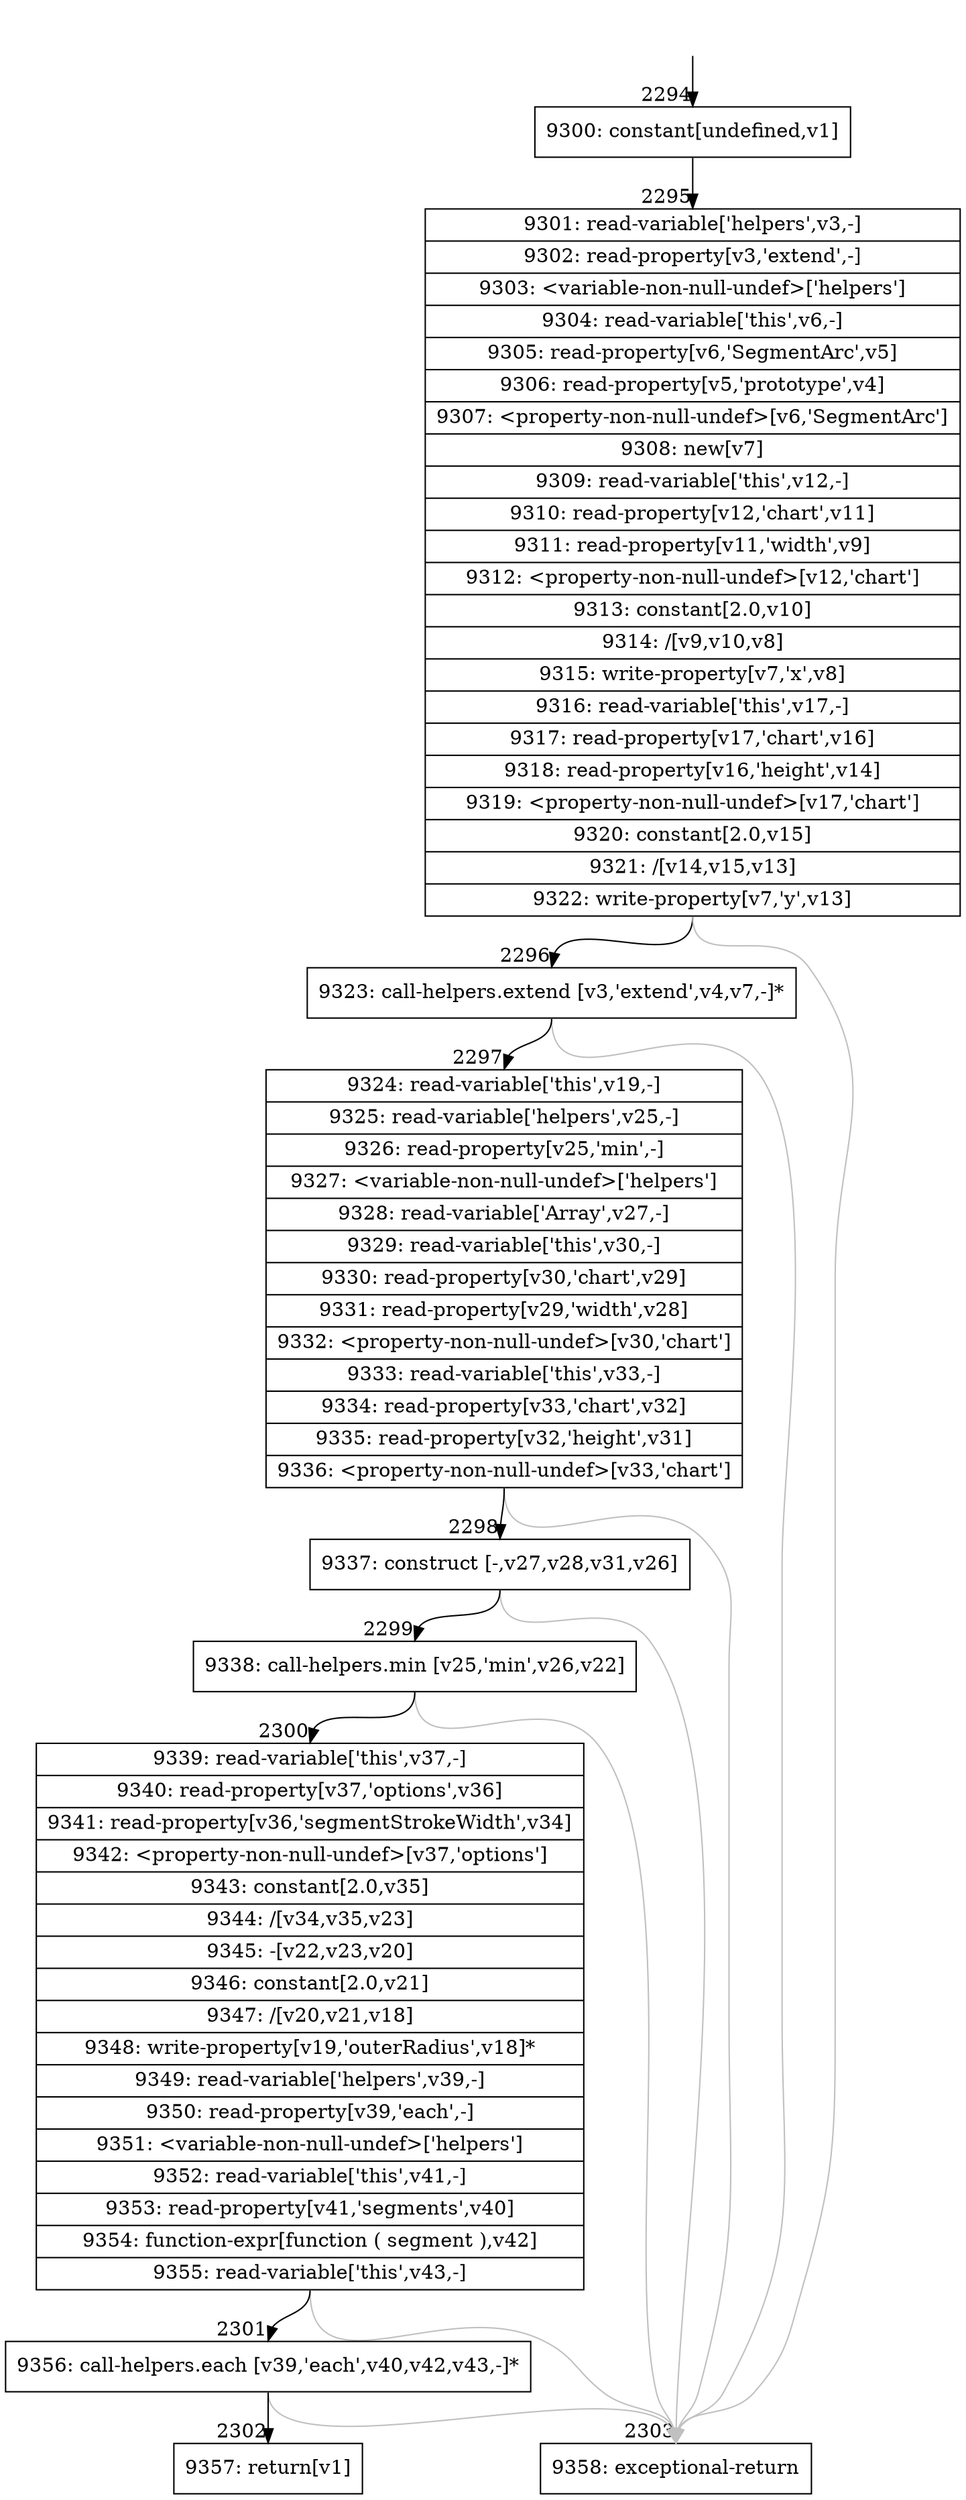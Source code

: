 digraph {
rankdir="TD"
BB_entry212[shape=none,label=""];
BB_entry212 -> BB2294 [tailport=s, headport=n, headlabel="    2294"]
BB2294 [shape=record label="{9300: constant[undefined,v1]}" ] 
BB2294 -> BB2295 [tailport=s, headport=n, headlabel="      2295"]
BB2295 [shape=record label="{9301: read-variable['helpers',v3,-]|9302: read-property[v3,'extend',-]|9303: \<variable-non-null-undef\>['helpers']|9304: read-variable['this',v6,-]|9305: read-property[v6,'SegmentArc',v5]|9306: read-property[v5,'prototype',v4]|9307: \<property-non-null-undef\>[v6,'SegmentArc']|9308: new[v7]|9309: read-variable['this',v12,-]|9310: read-property[v12,'chart',v11]|9311: read-property[v11,'width',v9]|9312: \<property-non-null-undef\>[v12,'chart']|9313: constant[2.0,v10]|9314: /[v9,v10,v8]|9315: write-property[v7,'x',v8]|9316: read-variable['this',v17,-]|9317: read-property[v17,'chart',v16]|9318: read-property[v16,'height',v14]|9319: \<property-non-null-undef\>[v17,'chart']|9320: constant[2.0,v15]|9321: /[v14,v15,v13]|9322: write-property[v7,'y',v13]}" ] 
BB2295 -> BB2296 [tailport=s, headport=n, headlabel="      2296"]
BB2295 -> BB2303 [tailport=s, headport=n, color=gray, headlabel="      2303"]
BB2296 [shape=record label="{9323: call-helpers.extend [v3,'extend',v4,v7,-]*}" ] 
BB2296 -> BB2297 [tailport=s, headport=n, headlabel="      2297"]
BB2296 -> BB2303 [tailport=s, headport=n, color=gray]
BB2297 [shape=record label="{9324: read-variable['this',v19,-]|9325: read-variable['helpers',v25,-]|9326: read-property[v25,'min',-]|9327: \<variable-non-null-undef\>['helpers']|9328: read-variable['Array',v27,-]|9329: read-variable['this',v30,-]|9330: read-property[v30,'chart',v29]|9331: read-property[v29,'width',v28]|9332: \<property-non-null-undef\>[v30,'chart']|9333: read-variable['this',v33,-]|9334: read-property[v33,'chart',v32]|9335: read-property[v32,'height',v31]|9336: \<property-non-null-undef\>[v33,'chart']}" ] 
BB2297 -> BB2298 [tailport=s, headport=n, headlabel="      2298"]
BB2297 -> BB2303 [tailport=s, headport=n, color=gray]
BB2298 [shape=record label="{9337: construct [-,v27,v28,v31,v26]}" ] 
BB2298 -> BB2299 [tailport=s, headport=n, headlabel="      2299"]
BB2298 -> BB2303 [tailport=s, headport=n, color=gray]
BB2299 [shape=record label="{9338: call-helpers.min [v25,'min',v26,v22]}" ] 
BB2299 -> BB2300 [tailport=s, headport=n, headlabel="      2300"]
BB2299 -> BB2303 [tailport=s, headport=n, color=gray]
BB2300 [shape=record label="{9339: read-variable['this',v37,-]|9340: read-property[v37,'options',v36]|9341: read-property[v36,'segmentStrokeWidth',v34]|9342: \<property-non-null-undef\>[v37,'options']|9343: constant[2.0,v35]|9344: /[v34,v35,v23]|9345: -[v22,v23,v20]|9346: constant[2.0,v21]|9347: /[v20,v21,v18]|9348: write-property[v19,'outerRadius',v18]*|9349: read-variable['helpers',v39,-]|9350: read-property[v39,'each',-]|9351: \<variable-non-null-undef\>['helpers']|9352: read-variable['this',v41,-]|9353: read-property[v41,'segments',v40]|9354: function-expr[function ( segment ),v42]|9355: read-variable['this',v43,-]}" ] 
BB2300 -> BB2301 [tailport=s, headport=n, headlabel="      2301"]
BB2300 -> BB2303 [tailport=s, headport=n, color=gray]
BB2301 [shape=record label="{9356: call-helpers.each [v39,'each',v40,v42,v43,-]*}" ] 
BB2301 -> BB2302 [tailport=s, headport=n, headlabel="      2302"]
BB2301 -> BB2303 [tailport=s, headport=n, color=gray]
BB2302 [shape=record label="{9357: return[v1]}" ] 
BB2303 [shape=record label="{9358: exceptional-return}" ] 
//#$~ 2477
}
